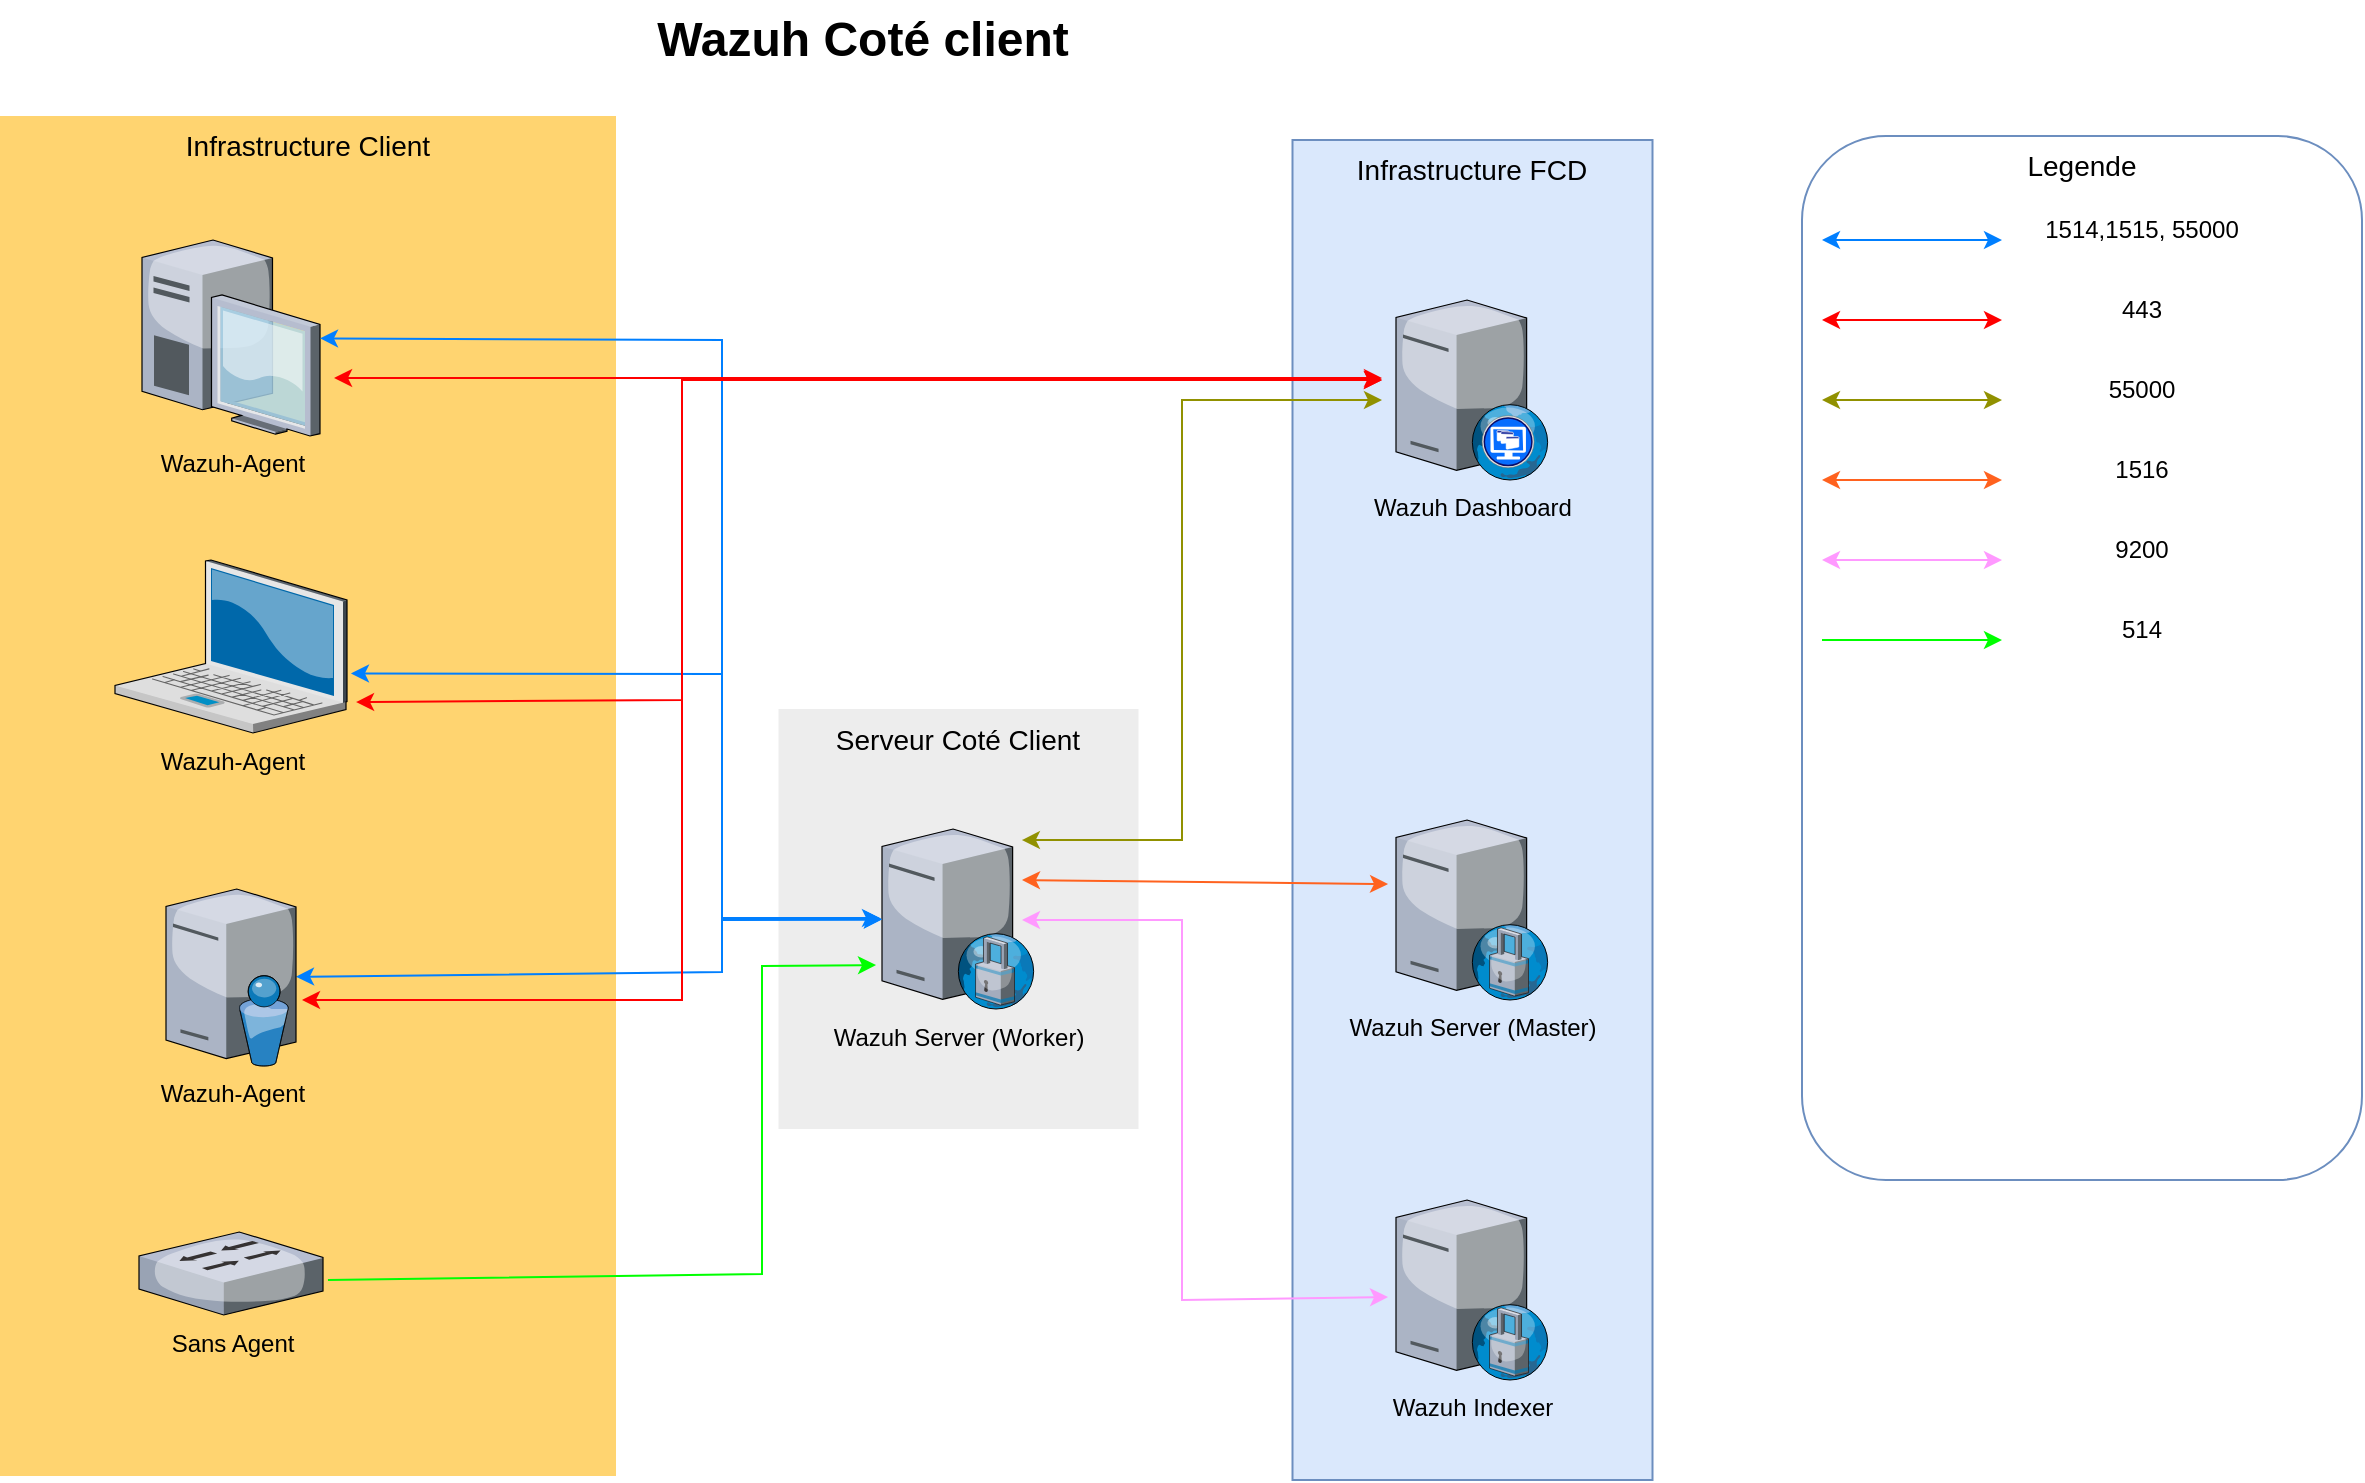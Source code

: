 <mxfile version="24.0.2" type="github">
  <diagram name="Page-1" id="e3a06f82-3646-2815-327d-82caf3d4e204">
    <mxGraphModel dx="1434" dy="746" grid="1" gridSize="10" guides="1" tooltips="1" connect="1" arrows="1" fold="1" page="1" pageScale="1.5" pageWidth="1169" pageHeight="826" background="none" math="0" shadow="0">
      <root>
        <mxCell id="0" style=";html=1;" />
        <mxCell id="1" style=";html=1;" parent="0" />
        <mxCell id="JqTrbul99vAAQZtvC8n6-17" value="Infrastructure FCD" style="whiteSpace=wrap;html=1;fillColor=#dae8fc;fontSize=14;strokeColor=#6c8ebf;verticalAlign=top;" vertex="1" parent="1">
          <mxGeometry x="825.25" y="110" width="180" height="670" as="geometry" />
        </mxCell>
        <mxCell id="6a7d8f32e03d9370-59" value="&lt;div&gt;Serveur Coté Client&lt;/div&gt;" style="whiteSpace=wrap;html=1;fillColor=#EDEDED;fontSize=14;strokeColor=none;verticalAlign=top;" parent="1" vertex="1">
          <mxGeometry x="568.25" y="394.5" width="180" height="210" as="geometry" />
        </mxCell>
        <mxCell id="6a7d8f32e03d9370-57" value="&lt;div&gt;Infrastructure Client&lt;/div&gt;" style="whiteSpace=wrap;html=1;fillColor=#FFD470;gradientColor=none;fontSize=14;strokeColor=none;verticalAlign=top;" parent="1" vertex="1">
          <mxGeometry x="179" y="98" width="308" height="680" as="geometry" />
        </mxCell>
        <mxCell id="6a7d8f32e03d9370-2" value="&lt;div style=&quot;font-size: 12px;&quot;&gt;&lt;font style=&quot;font-size: 12px;&quot;&gt;Wazuh-Agent&lt;/font&gt;&lt;/div&gt;&lt;div style=&quot;font-size: 12px;&quot;&gt;&lt;font style=&quot;font-size: 12px;&quot;&gt;&lt;br&gt;&lt;/font&gt;&lt;/div&gt;" style="verticalLabelPosition=bottom;aspect=fixed;html=1;verticalAlign=top;strokeColor=none;shape=mxgraph.citrix.laptop_2;fillColor=#66B2FF;gradientColor=#0066CC;fontSize=14;" parent="1" vertex="1">
          <mxGeometry x="236.5" y="320" width="116" height="86.5" as="geometry" />
        </mxCell>
        <mxCell id="6a7d8f32e03d9370-3" value="Wazuh-Agent" style="verticalLabelPosition=bottom;aspect=fixed;html=1;verticalAlign=top;strokeColor=none;shape=mxgraph.citrix.desktop;fillColor=#66B2FF;gradientColor=#0066CC;fontSize=12;" parent="1" vertex="1">
          <mxGeometry x="250.0" y="160.0" width="89" height="98" as="geometry" />
        </mxCell>
        <mxCell id="6a7d8f32e03d9370-62" value="Wazuh Coté client" style="text;strokeColor=none;fillColor=none;html=1;fontSize=24;fontStyle=1;verticalAlign=middle;align=center;" parent="1" vertex="1">
          <mxGeometry x="179" y="40" width="861" height="40" as="geometry" />
        </mxCell>
        <mxCell id="JqTrbul99vAAQZtvC8n6-1" value="&lt;div style=&quot;font-size: 12px;&quot;&gt;Wazuh Server (Worker)&lt;/div&gt;" style="verticalLabelPosition=bottom;aspect=fixed;html=1;verticalAlign=top;strokeColor=none;shape=mxgraph.citrix.proxy_server;fillColor=#66B2FF;gradientColor=#0066CC;fontSize=12;" vertex="1" parent="1">
          <mxGeometry x="620" y="454.5" width="76.5" height="90" as="geometry" />
        </mxCell>
        <mxCell id="JqTrbul99vAAQZtvC8n6-4" value="" style="endArrow=classic;startArrow=classic;html=1;rounded=0;fontColor=#007FFF;strokeColor=#007FFF;" edge="1" parent="1" source="6a7d8f32e03d9370-3" target="JqTrbul99vAAQZtvC8n6-1">
          <mxGeometry width="50" height="50" relative="1" as="geometry">
            <mxPoint x="339.0" y="259.0" as="sourcePoint" />
            <mxPoint x="409.711" y="209.0" as="targetPoint" />
            <Array as="points">
              <mxPoint x="540" y="210" />
              <mxPoint x="540" y="500" />
            </Array>
          </mxGeometry>
        </mxCell>
        <mxCell id="JqTrbul99vAAQZtvC8n6-6" value="" style="endArrow=classic;startArrow=classic;html=1;rounded=0;exitX=1.017;exitY=0.656;exitDx=0;exitDy=0;exitPerimeter=0;fontColor=#007FFF;strokeColor=#007FFF;" edge="1" parent="1" source="6a7d8f32e03d9370-2" target="JqTrbul99vAAQZtvC8n6-1">
          <mxGeometry width="50" height="50" relative="1" as="geometry">
            <mxPoint x="510" y="398.5" as="sourcePoint" />
            <mxPoint x="560" y="348.5" as="targetPoint" />
            <Array as="points">
              <mxPoint x="540" y="377" />
              <mxPoint x="540" y="500" />
            </Array>
          </mxGeometry>
        </mxCell>
        <mxCell id="JqTrbul99vAAQZtvC8n6-8" value="Sans Agent" style="verticalLabelPosition=bottom;aspect=fixed;html=1;verticalAlign=top;strokeColor=none;shape=mxgraph.citrix.switch;fillColor=#66B2FF;gradientColor=#0066CC;fontSize=12;" vertex="1" parent="1">
          <mxGeometry x="248.5" y="656" width="92" height="41.5" as="geometry" />
        </mxCell>
        <mxCell id="JqTrbul99vAAQZtvC8n6-10" value="" style="endArrow=classic;startArrow=classic;html=1;rounded=0;entryX=-0.013;entryY=0.494;entryDx=0;entryDy=0;entryPerimeter=0;fontColor=#007FFF;strokeColor=#007FFF;" edge="1" parent="1" source="JqTrbul99vAAQZtvC8n6-12" target="JqTrbul99vAAQZtvC8n6-1">
          <mxGeometry width="50" height="50" relative="1" as="geometry">
            <mxPoint x="324.029" y="525.98" as="sourcePoint" />
            <mxPoint x="890" y="510" as="targetPoint" />
            <Array as="points">
              <mxPoint x="540" y="526" />
              <mxPoint x="540" y="499" />
            </Array>
          </mxGeometry>
        </mxCell>
        <mxCell id="JqTrbul99vAAQZtvC8n6-12" value="Wazuh-Agent" style="verticalLabelPosition=bottom;sketch=0;aspect=fixed;html=1;verticalAlign=top;strokeColor=none;align=center;outlineConnect=0;shape=mxgraph.citrix.directory_server;" vertex="1" parent="1">
          <mxGeometry x="262" y="484.5" width="65" height="88.5" as="geometry" />
        </mxCell>
        <mxCell id="JqTrbul99vAAQZtvC8n6-15" value="" style="endArrow=classic;html=1;rounded=0;exitX=1.027;exitY=0.578;exitDx=0;exitDy=0;exitPerimeter=0;entryX=-0.039;entryY=0.756;entryDx=0;entryDy=0;entryPerimeter=0;strokeColor=#00FF00;" edge="1" parent="1" source="JqTrbul99vAAQZtvC8n6-8" target="JqTrbul99vAAQZtvC8n6-1">
          <mxGeometry width="50" height="50" relative="1" as="geometry">
            <mxPoint x="840" y="440" as="sourcePoint" />
            <mxPoint x="610" y="360" as="targetPoint" />
            <Array as="points">
              <mxPoint x="560" y="677" />
              <mxPoint x="560" y="523" />
            </Array>
          </mxGeometry>
        </mxCell>
        <mxCell id="JqTrbul99vAAQZtvC8n6-16" value="&lt;div style=&quot;font-size: 12px;&quot;&gt;Wazuh Server (Master)&lt;/div&gt;" style="verticalLabelPosition=bottom;aspect=fixed;html=1;verticalAlign=top;strokeColor=none;shape=mxgraph.citrix.proxy_server;fillColor=#66B2FF;gradientColor=#0066CC;fontSize=12;" vertex="1" parent="1">
          <mxGeometry x="877" y="450" width="76.5" height="90" as="geometry" />
        </mxCell>
        <mxCell id="JqTrbul99vAAQZtvC8n6-18" value="" style="endArrow=classic;startArrow=classic;html=1;rounded=0;fillColor=#e1d5e7;strokeColor=#FF621F;entryX=-0.052;entryY=0.356;entryDx=0;entryDy=0;entryPerimeter=0;" edge="1" parent="1" target="JqTrbul99vAAQZtvC8n6-16">
          <mxGeometry width="50" height="50" relative="1" as="geometry">
            <mxPoint x="690" y="480" as="sourcePoint" />
            <mxPoint x="870" y="210" as="targetPoint" />
            <Array as="points" />
          </mxGeometry>
        </mxCell>
        <mxCell id="JqTrbul99vAAQZtvC8n6-20" value="&lt;div style=&quot;font-size: 12px;&quot;&gt;Wazuh Indexer&lt;/div&gt;" style="verticalLabelPosition=bottom;aspect=fixed;html=1;verticalAlign=top;strokeColor=none;shape=mxgraph.citrix.proxy_server;fillColor=#66B2FF;gradientColor=#0066CC;fontSize=12;" vertex="1" parent="1">
          <mxGeometry x="877" y="640" width="76.5" height="90" as="geometry" />
        </mxCell>
        <mxCell id="JqTrbul99vAAQZtvC8n6-21" value="" style="endArrow=classic;startArrow=classic;html=1;rounded=0;fillColor=#e1d5e7;strokeColor=#FF99FF;entryX=-0.052;entryY=0.539;entryDx=0;entryDy=0;entryPerimeter=0;" edge="1" parent="1" target="JqTrbul99vAAQZtvC8n6-20">
          <mxGeometry width="50" height="50" relative="1" as="geometry">
            <mxPoint x="690" y="500" as="sourcePoint" />
            <mxPoint x="885" y="197" as="targetPoint" />
            <Array as="points">
              <mxPoint x="770" y="500" />
              <mxPoint x="770" y="690" />
            </Array>
          </mxGeometry>
        </mxCell>
        <mxCell id="JqTrbul99vAAQZtvC8n6-22" value="Wazuh Dashboard" style="verticalLabelPosition=bottom;sketch=0;aspect=fixed;html=1;verticalAlign=top;strokeColor=none;align=center;outlineConnect=0;shape=mxgraph.citrix.desktop_web;" vertex="1" parent="1">
          <mxGeometry x="877" y="190" width="76.5" height="90" as="geometry" />
        </mxCell>
        <mxCell id="JqTrbul99vAAQZtvC8n6-23" value="" style="endArrow=classic;startArrow=classic;html=1;rounded=0;entryX=1.079;entryY=0.704;entryDx=0;entryDy=0;entryPerimeter=0;strokeColor=#FF0000;" edge="1" parent="1" target="6a7d8f32e03d9370-3">
          <mxGeometry width="50" height="50" relative="1" as="geometry">
            <mxPoint x="870" y="229" as="sourcePoint" />
            <mxPoint x="640" y="190" as="targetPoint" />
          </mxGeometry>
        </mxCell>
        <mxCell id="JqTrbul99vAAQZtvC8n6-24" value="" style="endArrow=classic;startArrow=classic;html=1;rounded=0;entryX=1.039;entryY=0.821;entryDx=0;entryDy=0;entryPerimeter=0;strokeColor=#FF0000;" edge="1" parent="1" target="6a7d8f32e03d9370-2">
          <mxGeometry width="50" height="50" relative="1" as="geometry">
            <mxPoint x="870" y="230" as="sourcePoint" />
            <mxPoint x="356" y="239" as="targetPoint" />
            <Array as="points">
              <mxPoint x="520" y="230" />
              <mxPoint x="520" y="390" />
            </Array>
          </mxGeometry>
        </mxCell>
        <mxCell id="JqTrbul99vAAQZtvC8n6-25" value="" style="endArrow=classic;startArrow=classic;html=1;rounded=0;strokeColor=#FF0000;" edge="1" parent="1">
          <mxGeometry width="50" height="50" relative="1" as="geometry">
            <mxPoint x="870" y="230" as="sourcePoint" />
            <mxPoint x="330" y="540" as="targetPoint" />
            <Array as="points">
              <mxPoint x="520" y="230" />
              <mxPoint x="520" y="540" />
            </Array>
          </mxGeometry>
        </mxCell>
        <mxCell id="JqTrbul99vAAQZtvC8n6-26" value="" style="endArrow=classic;startArrow=classic;html=1;rounded=0;entryX=0.676;entryY=0.312;entryDx=0;entryDy=0;entryPerimeter=0;strokeColor=#919100;" edge="1" parent="1" target="6a7d8f32e03d9370-59">
          <mxGeometry width="50" height="50" relative="1" as="geometry">
            <mxPoint x="870" y="240" as="sourcePoint" />
            <mxPoint x="680" y="260" as="targetPoint" />
            <Array as="points">
              <mxPoint x="770" y="240" />
              <mxPoint x="770" y="460" />
            </Array>
          </mxGeometry>
        </mxCell>
        <mxCell id="JqTrbul99vAAQZtvC8n6-27" value="Legende" style="whiteSpace=wrap;html=1;fillColor=none;fontSize=14;strokeColor=#6c8ebf;verticalAlign=top;rounded=1;" vertex="1" parent="1">
          <mxGeometry x="1080" y="108" width="280" height="522" as="geometry" />
        </mxCell>
        <mxCell id="JqTrbul99vAAQZtvC8n6-28" value="" style="endArrow=classic;startArrow=classic;html=1;rounded=0;fontColor=#007FFF;strokeColor=#007FFF;" edge="1" parent="1">
          <mxGeometry width="50" height="50" relative="1" as="geometry">
            <mxPoint x="1090" y="160" as="sourcePoint" />
            <mxPoint x="1180" y="160" as="targetPoint" />
            <Array as="points" />
          </mxGeometry>
        </mxCell>
        <mxCell id="JqTrbul99vAAQZtvC8n6-30" value="" style="endArrow=classic;startArrow=classic;html=1;rounded=0;fontColor=#007FFF;strokeColor=#FF0000;" edge="1" parent="1">
          <mxGeometry width="50" height="50" relative="1" as="geometry">
            <mxPoint x="1090" y="200" as="sourcePoint" />
            <mxPoint x="1180" y="200" as="targetPoint" />
            <Array as="points" />
          </mxGeometry>
        </mxCell>
        <mxCell id="JqTrbul99vAAQZtvC8n6-32" value="" style="endArrow=classic;startArrow=classic;html=1;rounded=0;fontColor=#007FFF;strokeColor=#919100;" edge="1" parent="1">
          <mxGeometry width="50" height="50" relative="1" as="geometry">
            <mxPoint x="1090" y="240" as="sourcePoint" />
            <mxPoint x="1180" y="240" as="targetPoint" />
            <Array as="points" />
          </mxGeometry>
        </mxCell>
        <mxCell id="JqTrbul99vAAQZtvC8n6-33" value="" style="endArrow=classic;startArrow=classic;html=1;rounded=0;fontColor=#007FFF;strokeColor=#FF621F;" edge="1" parent="1">
          <mxGeometry width="50" height="50" relative="1" as="geometry">
            <mxPoint x="1090" y="280" as="sourcePoint" />
            <mxPoint x="1180" y="280" as="targetPoint" />
            <Array as="points" />
          </mxGeometry>
        </mxCell>
        <mxCell id="JqTrbul99vAAQZtvC8n6-34" value="" style="endArrow=classic;startArrow=classic;html=1;rounded=0;fontColor=#007FFF;strokeColor=#FF99FF;" edge="1" parent="1">
          <mxGeometry width="50" height="50" relative="1" as="geometry">
            <mxPoint x="1090" y="320" as="sourcePoint" />
            <mxPoint x="1180" y="320" as="targetPoint" />
            <Array as="points" />
          </mxGeometry>
        </mxCell>
        <mxCell id="JqTrbul99vAAQZtvC8n6-38" value="" style="endArrow=classic;startArrow=none;html=1;rounded=0;fontColor=#007FFF;strokeColor=#00FF00;startFill=0;" edge="1" parent="1">
          <mxGeometry width="50" height="50" relative="1" as="geometry">
            <mxPoint x="1090" y="360" as="sourcePoint" />
            <mxPoint x="1180" y="360" as="targetPoint" />
            <Array as="points" />
          </mxGeometry>
        </mxCell>
        <mxCell id="JqTrbul99vAAQZtvC8n6-39" value="1514,1515, 55000" style="text;html=1;align=center;verticalAlign=middle;whiteSpace=wrap;rounded=0;" vertex="1" parent="1">
          <mxGeometry x="1180" y="140" width="140" height="30" as="geometry" />
        </mxCell>
        <mxCell id="JqTrbul99vAAQZtvC8n6-40" value="443" style="text;html=1;align=center;verticalAlign=middle;whiteSpace=wrap;rounded=0;" vertex="1" parent="1">
          <mxGeometry x="1180" y="180" width="140" height="30" as="geometry" />
        </mxCell>
        <mxCell id="JqTrbul99vAAQZtvC8n6-41" value="55000" style="text;html=1;align=center;verticalAlign=middle;whiteSpace=wrap;rounded=0;" vertex="1" parent="1">
          <mxGeometry x="1180" y="220" width="140" height="30" as="geometry" />
        </mxCell>
        <mxCell id="JqTrbul99vAAQZtvC8n6-42" value="1516" style="text;html=1;align=center;verticalAlign=middle;whiteSpace=wrap;rounded=0;" vertex="1" parent="1">
          <mxGeometry x="1180" y="260" width="140" height="30" as="geometry" />
        </mxCell>
        <mxCell id="JqTrbul99vAAQZtvC8n6-43" value="9200" style="text;html=1;align=center;verticalAlign=middle;whiteSpace=wrap;rounded=0;" vertex="1" parent="1">
          <mxGeometry x="1180" y="300" width="140" height="30" as="geometry" />
        </mxCell>
        <mxCell id="JqTrbul99vAAQZtvC8n6-44" value="514" style="text;html=1;align=center;verticalAlign=middle;whiteSpace=wrap;rounded=0;" vertex="1" parent="1">
          <mxGeometry x="1180" y="340" width="140" height="30" as="geometry" />
        </mxCell>
      </root>
    </mxGraphModel>
  </diagram>
</mxfile>
